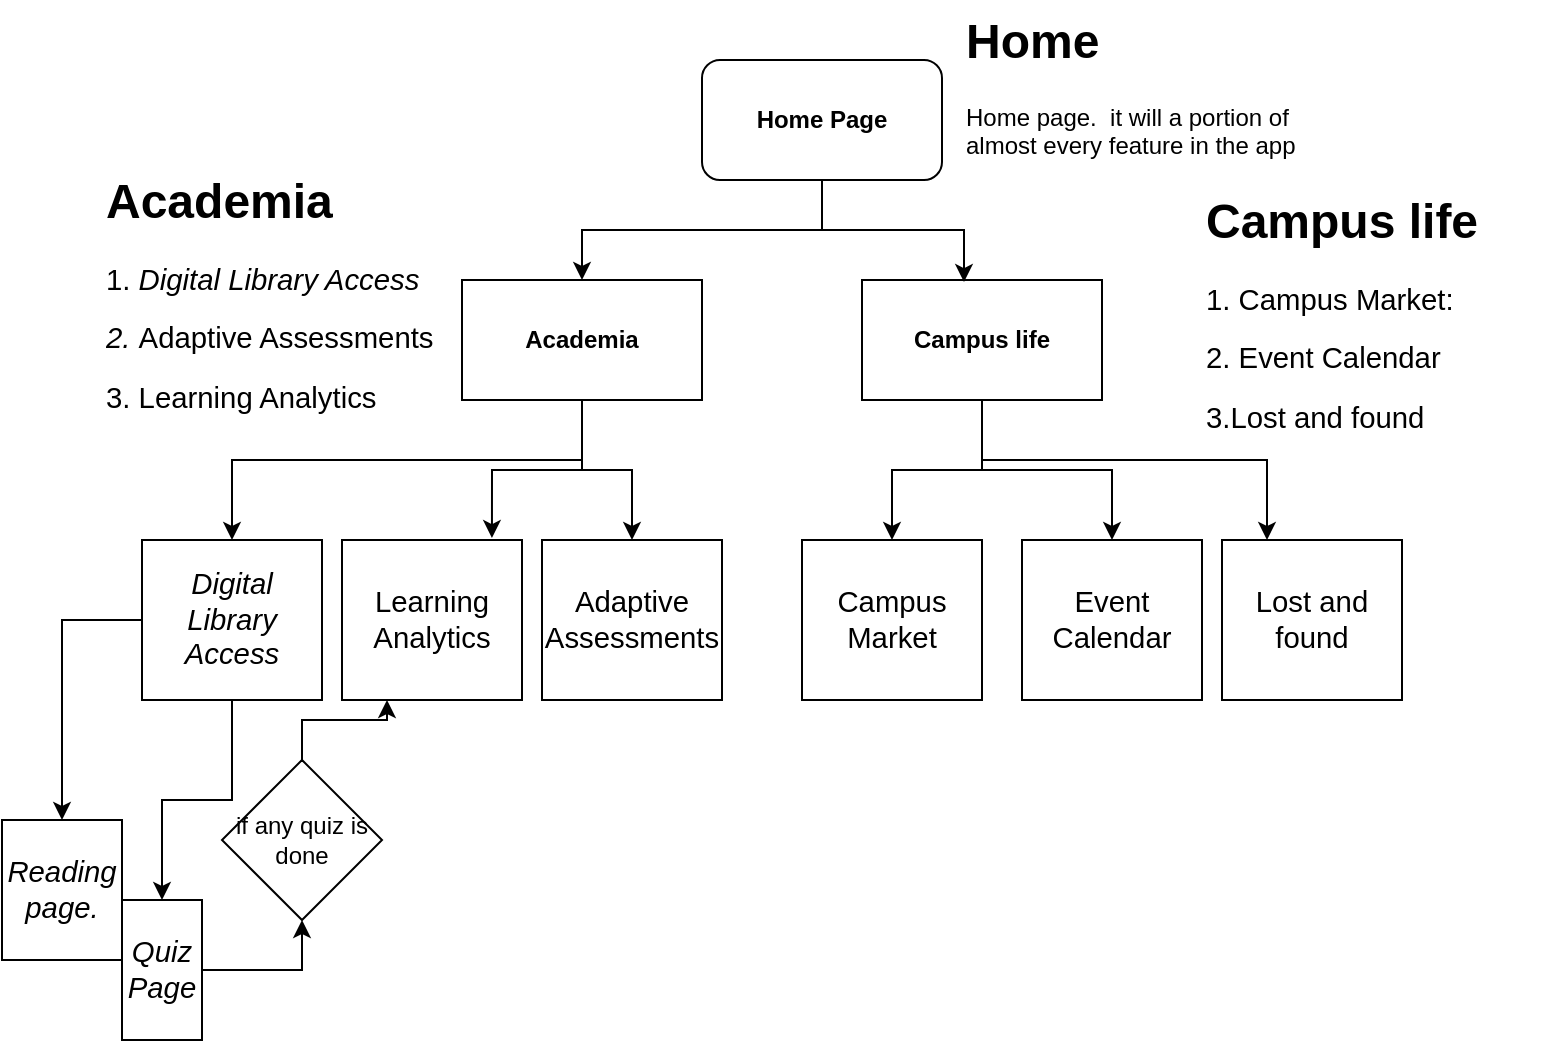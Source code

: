 <mxfile version="26.0.1">
  <diagram name="Page-1" id="t2Agn3zVJbbcYLE0rASg">
    <mxGraphModel dx="872" dy="485" grid="1" gridSize="10" guides="1" tooltips="1" connect="1" arrows="1" fold="1" page="1" pageScale="1" pageWidth="850" pageHeight="1100" math="0" shadow="0">
      <root>
        <mxCell id="0" />
        <mxCell id="1" parent="0" />
        <mxCell id="_6m41STNGbUdQRh68FWX-44" style="edgeStyle=orthogonalEdgeStyle;rounded=0;orthogonalLoop=1;jettySize=auto;html=1;entryX=0.5;entryY=0;entryDx=0;entryDy=0;" edge="1" parent="1" source="FUpWUue3s9DD8rc0HmMt-1" target="FUpWUue3s9DD8rc0HmMt-3">
          <mxGeometry relative="1" as="geometry" />
        </mxCell>
        <mxCell id="FUpWUue3s9DD8rc0HmMt-1" value="&lt;b&gt;Home Page&lt;/b&gt;" style="rounded=1;whiteSpace=wrap;html=1;" parent="1" vertex="1">
          <mxGeometry x="350" y="40" width="120" height="60" as="geometry" />
        </mxCell>
        <mxCell id="FUpWUue3s9DD8rc0HmMt-2" value="&lt;h1 style=&quot;margin-top: 0px;&quot;&gt;Home&lt;/h1&gt;&lt;p&gt;&lt;span style=&quot;text-align: center;&quot;&gt;Home page.&amp;nbsp; it will a portion of almost every feature in the app&lt;/span&gt;&lt;/p&gt;" style="text;html=1;whiteSpace=wrap;overflow=hidden;rounded=0;" parent="1" vertex="1">
          <mxGeometry x="480" y="10" width="170" height="90" as="geometry" />
        </mxCell>
        <mxCell id="_6m41STNGbUdQRh68FWX-36" style="edgeStyle=orthogonalEdgeStyle;rounded=0;orthogonalLoop=1;jettySize=auto;html=1;entryX=0.5;entryY=0;entryDx=0;entryDy=0;" edge="1" parent="1" source="FUpWUue3s9DD8rc0HmMt-3" target="_6m41STNGbUdQRh68FWX-32">
          <mxGeometry relative="1" as="geometry" />
        </mxCell>
        <mxCell id="_6m41STNGbUdQRh68FWX-45" style="edgeStyle=orthogonalEdgeStyle;rounded=0;orthogonalLoop=1;jettySize=auto;html=1;entryX=0.5;entryY=0;entryDx=0;entryDy=0;" edge="1" parent="1" source="FUpWUue3s9DD8rc0HmMt-3" target="FUpWUue3s9DD8rc0HmMt-19">
          <mxGeometry relative="1" as="geometry">
            <Array as="points">
              <mxPoint x="290" y="240" />
              <mxPoint x="115" y="240" />
            </Array>
          </mxGeometry>
        </mxCell>
        <mxCell id="FUpWUue3s9DD8rc0HmMt-3" value="&lt;b&gt;Academia&lt;/b&gt;" style="rounded=0;whiteSpace=wrap;html=1;" parent="1" vertex="1">
          <mxGeometry x="230" y="150" width="120" height="60" as="geometry" />
        </mxCell>
        <mxCell id="_6m41STNGbUdQRh68FWX-39" value="" style="edgeStyle=orthogonalEdgeStyle;rounded=0;orthogonalLoop=1;jettySize=auto;html=1;" edge="1" parent="1" source="FUpWUue3s9DD8rc0HmMt-4" target="FUpWUue3s9DD8rc0HmMt-25">
          <mxGeometry relative="1" as="geometry" />
        </mxCell>
        <mxCell id="_6m41STNGbUdQRh68FWX-41" style="edgeStyle=orthogonalEdgeStyle;rounded=0;orthogonalLoop=1;jettySize=auto;html=1;entryX=0.5;entryY=0;entryDx=0;entryDy=0;" edge="1" parent="1" source="FUpWUue3s9DD8rc0HmMt-4" target="FUpWUue3s9DD8rc0HmMt-24">
          <mxGeometry relative="1" as="geometry" />
        </mxCell>
        <mxCell id="_6m41STNGbUdQRh68FWX-42" style="edgeStyle=orthogonalEdgeStyle;rounded=0;orthogonalLoop=1;jettySize=auto;html=1;entryX=0.25;entryY=0;entryDx=0;entryDy=0;" edge="1" parent="1" source="FUpWUue3s9DD8rc0HmMt-4" target="FUpWUue3s9DD8rc0HmMt-26">
          <mxGeometry relative="1" as="geometry">
            <Array as="points">
              <mxPoint x="490" y="240" />
              <mxPoint x="633" y="240" />
            </Array>
          </mxGeometry>
        </mxCell>
        <mxCell id="FUpWUue3s9DD8rc0HmMt-4" value="&lt;b&gt;Campus life&lt;/b&gt;" style="rounded=0;whiteSpace=wrap;html=1;" parent="1" vertex="1">
          <mxGeometry x="430" y="150" width="120" height="60" as="geometry" />
        </mxCell>
        <mxCell id="FUpWUue3s9DD8rc0HmMt-12" value="&lt;h1 style=&quot;margin-top: 0px;&quot;&gt;Academia&lt;/h1&gt;&lt;p&gt;&lt;font face=&quot;Arial, sans-serif&quot;&gt;&lt;span style=&quot;font-size: 14.667px; white-space-collapse: preserve;&quot;&gt;1. &lt;/span&gt;&lt;/font&gt;&lt;span style=&quot;background-color: transparent; font-family: Arial, sans-serif; font-size: 11pt; font-style: italic; white-space-collapse: preserve; color: light-dark(rgb(0, 0, 0), rgb(255, 255, 255));&quot;&gt;Digital Library Access&lt;/span&gt;&lt;/p&gt;&lt;p&gt;&lt;span style=&quot;background-color: transparent; font-family: Arial, sans-serif; font-size: 11pt; font-style: italic; white-space-collapse: preserve; color: light-dark(rgb(0, 0, 0), rgb(255, 255, 255));&quot;&gt;2. &lt;/span&gt;&lt;span style=&quot;background-color: transparent; font-family: Arial, sans-serif; font-size: 11pt; white-space-collapse: preserve; color: light-dark(rgb(0, 0, 0), rgb(255, 255, 255));&quot;&gt;Adaptive Assessments&lt;/span&gt;&lt;/p&gt;&lt;p&gt;&lt;span style=&quot;background-color: transparent; font-family: Arial, sans-serif; font-size: 11pt; white-space-collapse: preserve; color: light-dark(rgb(0, 0, 0), rgb(255, 255, 255));&quot;&gt;3. &lt;/span&gt;&lt;span style=&quot;background-color: transparent; color: light-dark(rgb(0, 0, 0), rgb(255, 255, 255)); white-space-collapse: preserve; font-size: 11pt; font-family: Arial, sans-serif; font-variant-numeric: normal; font-variant-east-asian: normal; font-variant-alternates: normal; font-variant-position: normal; font-variant-emoji: normal; vertical-align: baseline;&quot;&gt;Learning Analytics&lt;/span&gt;&lt;/p&gt;" style="text;html=1;whiteSpace=wrap;overflow=hidden;rounded=0;" parent="1" vertex="1">
          <mxGeometry x="50" y="90" width="180" height="140" as="geometry" />
        </mxCell>
        <mxCell id="FUpWUue3s9DD8rc0HmMt-13" value="&lt;h1 style=&quot;margin-top: 0px;&quot;&gt;Campus life&lt;/h1&gt;&lt;p&gt;&lt;font face=&quot;Arial, sans-serif&quot;&gt;&lt;span style=&quot;font-size: 14.667px; white-space-collapse: preserve;&quot;&gt;1. &lt;/span&gt;&lt;/font&gt;&lt;span style=&quot;background-color: transparent; font-family: Arial, sans-serif; font-size: 11pt; white-space-collapse: preserve; color: light-dark(rgb(0, 0, 0), rgb(255, 255, 255));&quot;&gt;Campus Market:&lt;/span&gt;&lt;/p&gt;&lt;p&gt;&lt;span style=&quot;background-color: transparent; font-family: Arial, sans-serif; font-size: 11pt; white-space-collapse: preserve; color: light-dark(rgb(0, 0, 0), rgb(255, 255, 255));&quot;&gt;2. &lt;/span&gt;&lt;span style=&quot;background-color: transparent; font-family: Arial, sans-serif; font-size: 11pt; white-space-collapse: preserve; color: light-dark(rgb(0, 0, 0), rgb(255, 255, 255));&quot;&gt;Event Calendar&lt;/span&gt;&lt;/p&gt;&lt;p&gt;&lt;span style=&quot;background-color: transparent; font-family: Arial, sans-serif; font-size: 11pt; white-space-collapse: preserve; color: light-dark(rgb(0, 0, 0), rgb(255, 255, 255));&quot;&gt;3.&lt;/span&gt;&lt;span style=&quot;background-color: transparent; font-family: Arial, sans-serif; font-size: 11pt; white-space-collapse: preserve; color: light-dark(rgb(0, 0, 0), rgb(255, 255, 255));&quot;&gt;Lost and found&lt;/span&gt;&lt;/p&gt;" style="text;html=1;whiteSpace=wrap;overflow=hidden;rounded=0;" parent="1" vertex="1">
          <mxGeometry x="600" y="100" width="180" height="140" as="geometry" />
        </mxCell>
        <mxCell id="FUpWUue3s9DD8rc0HmMt-18" value="&lt;span style=&quot;font-family: Arial, sans-serif; font-size: 14.667px; text-align: left; white-space-collapse: preserve;&quot;&gt;Learning Analytics&lt;/span&gt;" style="rounded=0;whiteSpace=wrap;html=1;" parent="1" vertex="1">
          <mxGeometry x="170" y="280" width="90" height="80" as="geometry" />
        </mxCell>
        <mxCell id="_6m41STNGbUdQRh68FWX-34" style="edgeStyle=orthogonalEdgeStyle;rounded=0;orthogonalLoop=1;jettySize=auto;html=1;entryX=0.5;entryY=0;entryDx=0;entryDy=0;" edge="1" parent="1" source="FUpWUue3s9DD8rc0HmMt-19" target="_6m41STNGbUdQRh68FWX-4">
          <mxGeometry relative="1" as="geometry" />
        </mxCell>
        <mxCell id="_6m41STNGbUdQRh68FWX-35" style="edgeStyle=orthogonalEdgeStyle;rounded=0;orthogonalLoop=1;jettySize=auto;html=1;entryX=0.5;entryY=0;entryDx=0;entryDy=0;" edge="1" parent="1" source="FUpWUue3s9DD8rc0HmMt-19" target="_6m41STNGbUdQRh68FWX-3">
          <mxGeometry relative="1" as="geometry" />
        </mxCell>
        <mxCell id="FUpWUue3s9DD8rc0HmMt-19" value="&lt;span style=&quot;font-family: Arial, sans-serif; font-size: 14.667px; font-style: italic; text-align: left; white-space-collapse: preserve;&quot;&gt;Digital Library Access&lt;/span&gt;" style="rounded=0;whiteSpace=wrap;html=1;" parent="1" vertex="1">
          <mxGeometry x="70" y="280" width="90" height="80" as="geometry" />
        </mxCell>
        <mxCell id="FUpWUue3s9DD8rc0HmMt-24" value="&lt;span style=&quot;font-family: Arial, sans-serif; font-size: 14.667px; text-align: left; white-space-collapse: preserve;&quot;&gt;Campus Market&lt;/span&gt;" style="rounded=0;whiteSpace=wrap;html=1;" parent="1" vertex="1">
          <mxGeometry x="400" y="280" width="90" height="80" as="geometry" />
        </mxCell>
        <mxCell id="FUpWUue3s9DD8rc0HmMt-25" value="&lt;span style=&quot;font-family: Arial, sans-serif; font-size: 14.667px; text-align: left; white-space-collapse: preserve;&quot;&gt;Event Calendar&lt;/span&gt;" style="rounded=0;whiteSpace=wrap;html=1;" parent="1" vertex="1">
          <mxGeometry x="510" y="280" width="90" height="80" as="geometry" />
        </mxCell>
        <mxCell id="FUpWUue3s9DD8rc0HmMt-26" value="&lt;span style=&quot;font-family: Arial, sans-serif; font-size: 14.667px; text-align: left; white-space-collapse: preserve;&quot;&gt;Lost and found&lt;/span&gt;" style="rounded=0;whiteSpace=wrap;html=1;" parent="1" vertex="1">
          <mxGeometry x="610" y="280" width="90" height="80" as="geometry" />
        </mxCell>
        <mxCell id="_6m41STNGbUdQRh68FWX-3" value="&lt;div style=&quot;&quot;&gt;&lt;font face=&quot;Arial, sans-serif&quot;&gt;&lt;span style=&quot;font-size: 14.667px; white-space-collapse: preserve;&quot;&gt;&lt;i&gt;Reading page.&lt;/i&gt;&lt;/span&gt;&lt;/font&gt;&lt;/div&gt;" style="rounded=0;whiteSpace=wrap;html=1;align=center;" vertex="1" parent="1">
          <mxGeometry y="420" width="60" height="70" as="geometry" />
        </mxCell>
        <mxCell id="_6m41STNGbUdQRh68FWX-26" style="edgeStyle=orthogonalEdgeStyle;rounded=0;orthogonalLoop=1;jettySize=auto;html=1;entryX=0.5;entryY=1;entryDx=0;entryDy=0;" edge="1" parent="1" source="_6m41STNGbUdQRh68FWX-4" target="_6m41STNGbUdQRh68FWX-18">
          <mxGeometry relative="1" as="geometry" />
        </mxCell>
        <mxCell id="_6m41STNGbUdQRh68FWX-4" value="&lt;div style=&quot;&quot;&gt;&lt;font face=&quot;Arial, sans-serif&quot;&gt;&lt;span style=&quot;font-size: 14.667px; white-space-collapse: preserve;&quot;&gt;&lt;i&gt;Quiz Page&lt;/i&gt;&lt;/span&gt;&lt;/font&gt;&lt;/div&gt;" style="rounded=0;whiteSpace=wrap;html=1;align=center;" vertex="1" parent="1">
          <mxGeometry x="60" y="460" width="40" height="70" as="geometry" />
        </mxCell>
        <mxCell id="_6m41STNGbUdQRh68FWX-33" style="edgeStyle=orthogonalEdgeStyle;rounded=0;orthogonalLoop=1;jettySize=auto;html=1;entryX=0.25;entryY=1;entryDx=0;entryDy=0;" edge="1" parent="1" source="_6m41STNGbUdQRh68FWX-18" target="FUpWUue3s9DD8rc0HmMt-18">
          <mxGeometry relative="1" as="geometry" />
        </mxCell>
        <mxCell id="_6m41STNGbUdQRh68FWX-18" value="if any quiz is done" style="rhombus;whiteSpace=wrap;html=1;" vertex="1" parent="1">
          <mxGeometry x="110" y="390" width="80" height="80" as="geometry" />
        </mxCell>
        <mxCell id="_6m41STNGbUdQRh68FWX-32" value="&lt;span style=&quot;font-family: Arial, sans-serif; font-size: 14.667px; text-align: left; white-space-collapse: preserve;&quot;&gt;Adaptive Assessments&lt;/span&gt;" style="rounded=0;whiteSpace=wrap;html=1;" vertex="1" parent="1">
          <mxGeometry x="270" y="280" width="90" height="80" as="geometry" />
        </mxCell>
        <mxCell id="_6m41STNGbUdQRh68FWX-37" style="edgeStyle=orthogonalEdgeStyle;rounded=0;orthogonalLoop=1;jettySize=auto;html=1;entryX=0.833;entryY=-0.012;entryDx=0;entryDy=0;entryPerimeter=0;" edge="1" parent="1" source="FUpWUue3s9DD8rc0HmMt-3" target="FUpWUue3s9DD8rc0HmMt-18">
          <mxGeometry relative="1" as="geometry" />
        </mxCell>
        <mxCell id="_6m41STNGbUdQRh68FWX-43" style="edgeStyle=orthogonalEdgeStyle;rounded=0;orthogonalLoop=1;jettySize=auto;html=1;entryX=0.425;entryY=0.017;entryDx=0;entryDy=0;entryPerimeter=0;" edge="1" parent="1" source="FUpWUue3s9DD8rc0HmMt-1" target="FUpWUue3s9DD8rc0HmMt-4">
          <mxGeometry relative="1" as="geometry" />
        </mxCell>
      </root>
    </mxGraphModel>
  </diagram>
</mxfile>
